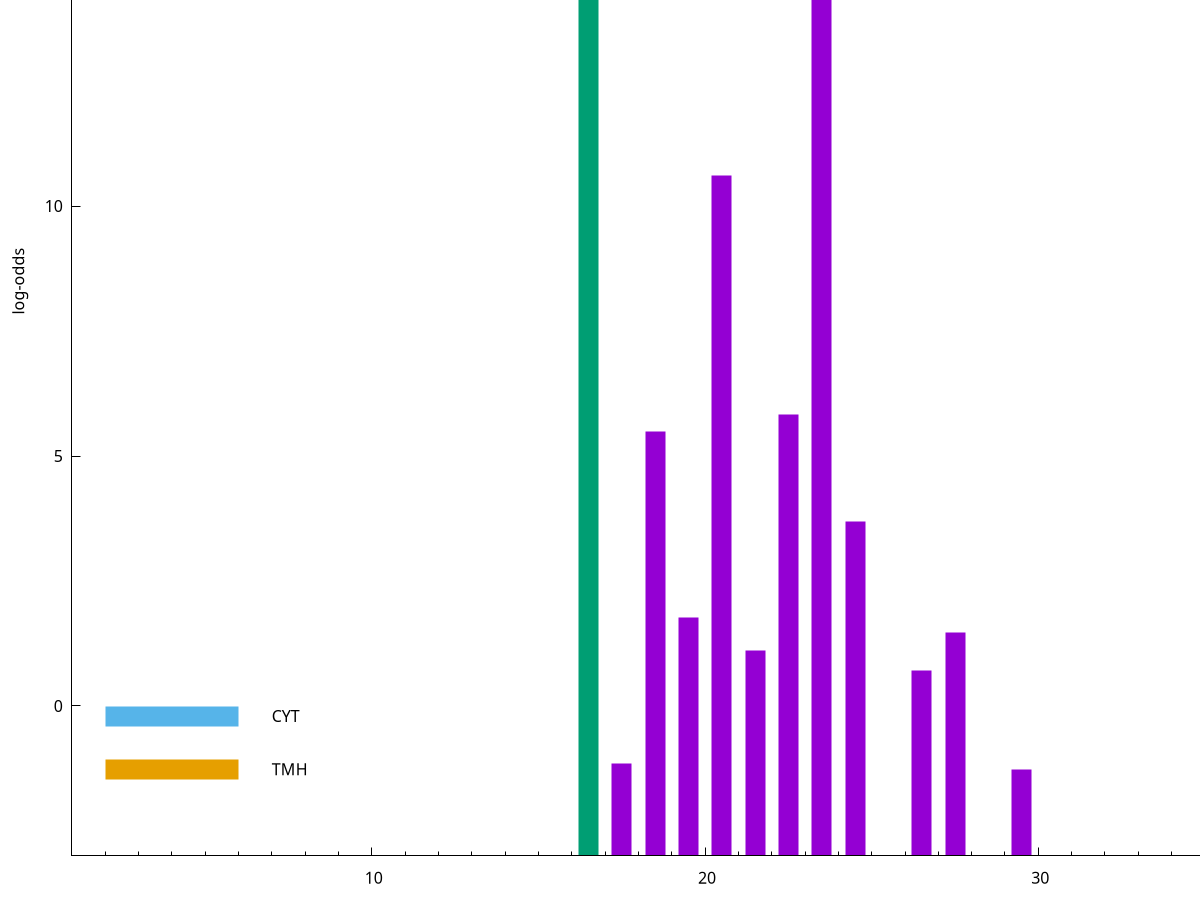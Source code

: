 set title "LipoP predictions for SRR5666573.gff"
set size 2., 1.4
set xrange [1:70] 
set mxtics 10
set yrange [-3:20]
set y2range [0:23]
set ylabel "log-odds"
set term postscript eps color solid "Helvetica" 30
set output "SRR5666573.gff14.eps"
set arrow from 2,18.5162 to 6,18.5162 nohead lt 2 lw 20
set label "SpII" at 7,18.5162
set arrow from 2,15.8571 to 6,15.8571 nohead lt 1 lw 20
set label "SpI" at 7,15.8571
set arrow from 2,-0.200913 to 6,-0.200913 nohead lt 3 lw 20
set label "CYT" at 7,-0.200913
set arrow from 2,-1.26406 to 6,-1.26406 nohead lt 4 lw 20
set label "TMH" at 7,-1.26406
set arrow from 2,18.5162 to 6,18.5162 nohead lt 2 lw 20
set label "SpII" at 7,18.5162
# NOTE: The scores below are the log-odds scores with the threshold
# NOTE: subtracted (a hack to make gnuplot make the histogram all
# NOTE: look nice).
plot "-" axes x1y2 title "" with impulses lt 2 lw 20, "-" axes x1y2 title "" with impulses lt 1 lw 20
16.500000 21.516200
e
23.500000 18.815300
20.500000 13.614500
22.500000 8.831330
18.500000 8.496490
24.500000 6.691130
19.500000 4.761240
27.500000 4.473530
21.500000 4.105800
26.500000 3.718008
17.500000 1.858890
29.500000 1.733440
e
exit
